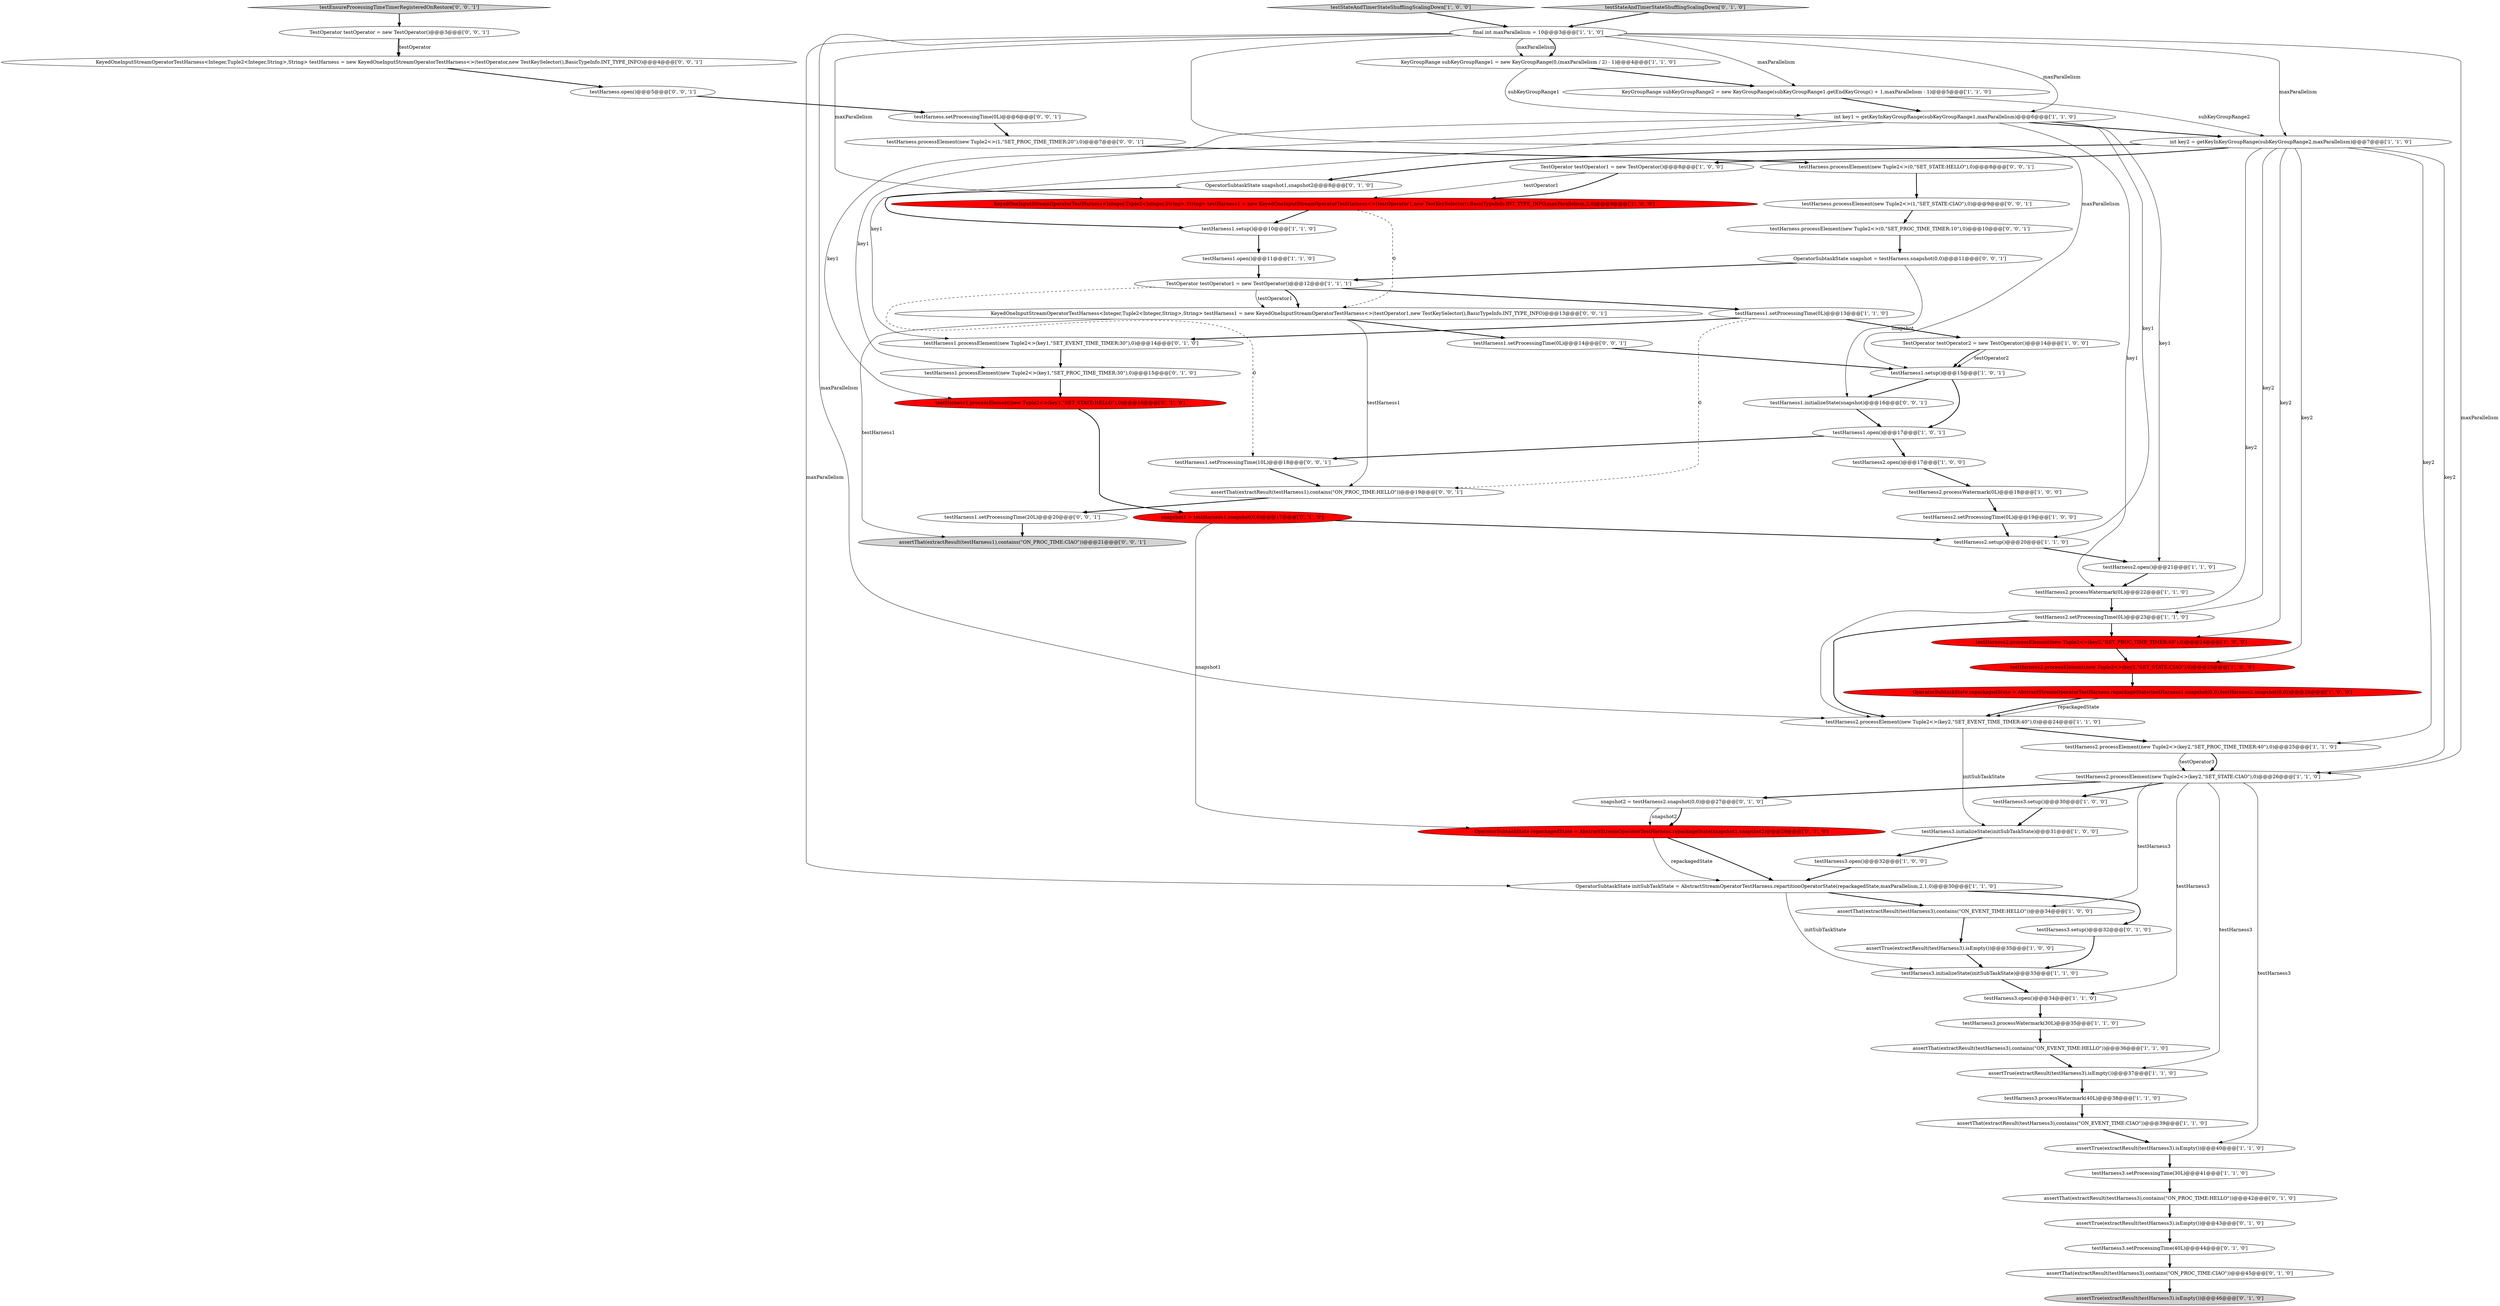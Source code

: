 digraph {
53 [style = filled, label = "testHarness1.processElement(new Tuple2<>(key1,\"SET_EVENT_TIME_TIMER:30\"),0)@@@14@@@['0', '1', '0']", fillcolor = white, shape = ellipse image = "AAA0AAABBB2BBB"];
67 [style = filled, label = "testEnsureProcessingTimeTimerRegisteredOnRestore['0', '0', '1']", fillcolor = lightgray, shape = diamond image = "AAA0AAABBB3BBB"];
27 [style = filled, label = "assertThat(extractResult(testHarness3),contains(\"ON_EVENT_TIME:CIAO\"))@@@39@@@['1', '1', '0']", fillcolor = white, shape = ellipse image = "AAA0AAABBB1BBB"];
50 [style = filled, label = "testHarness1.processElement(new Tuple2<>(key1,\"SET_STATE:HELLO\"),0)@@@16@@@['0', '1', '0']", fillcolor = red, shape = ellipse image = "AAA1AAABBB2BBB"];
71 [style = filled, label = "assertThat(extractResult(testHarness1),contains(\"ON_PROC_TIME:HELLO\"))@@@19@@@['0', '0', '1']", fillcolor = white, shape = ellipse image = "AAA0AAABBB3BBB"];
62 [style = filled, label = "testHarness.setProcessingTime(0L)@@@6@@@['0', '0', '1']", fillcolor = white, shape = ellipse image = "AAA0AAABBB3BBB"];
0 [style = filled, label = "testHarness2.processElement(new Tuple2<>(key2,\"SET_STATE:CIAO\"),0)@@@25@@@['1', '0', '0']", fillcolor = red, shape = ellipse image = "AAA1AAABBB1BBB"];
12 [style = filled, label = "assertTrue(extractResult(testHarness3).isEmpty())@@@40@@@['1', '1', '0']", fillcolor = white, shape = ellipse image = "AAA0AAABBB1BBB"];
28 [style = filled, label = "KeyGroupRange subKeyGroupRange1 = new KeyGroupRange(0,(maxParallelism / 2) - 1)@@@4@@@['1', '1', '0']", fillcolor = white, shape = ellipse image = "AAA0AAABBB1BBB"];
45 [style = filled, label = "assertTrue(extractResult(testHarness3).isEmpty())@@@46@@@['0', '1', '0']", fillcolor = lightgray, shape = ellipse image = "AAA0AAABBB2BBB"];
4 [style = filled, label = "testStateAndTimerStateShufflingScalingDown['1', '0', '0']", fillcolor = lightgray, shape = diamond image = "AAA0AAABBB1BBB"];
60 [style = filled, label = "testHarness1.initializeState(snapshot)@@@16@@@['0', '0', '1']", fillcolor = white, shape = ellipse image = "AAA0AAABBB3BBB"];
2 [style = filled, label = "assertTrue(extractResult(testHarness3).isEmpty())@@@37@@@['1', '1', '0']", fillcolor = white, shape = ellipse image = "AAA0AAABBB1BBB"];
8 [style = filled, label = "OperatorSubtaskState repackagedState = AbstractStreamOperatorTestHarness.repackageState(testHarness1.snapshot(0,0),testHarness2.snapshot(0,0))@@@26@@@['1', '0', '0']", fillcolor = red, shape = ellipse image = "AAA1AAABBB1BBB"];
22 [style = filled, label = "testHarness3.initializeState(initSubTaskState)@@@31@@@['1', '0', '0']", fillcolor = white, shape = ellipse image = "AAA0AAABBB1BBB"];
63 [style = filled, label = "testHarness.processElement(new Tuple2<>(0,\"SET_STATE:HELLO\"),0)@@@8@@@['0', '0', '1']", fillcolor = white, shape = ellipse image = "AAA0AAABBB3BBB"];
20 [style = filled, label = "testHarness1.setProcessingTime(0L)@@@13@@@['1', '1', '0']", fillcolor = white, shape = ellipse image = "AAA0AAABBB1BBB"];
32 [style = filled, label = "testHarness3.open()@@@34@@@['1', '1', '0']", fillcolor = white, shape = ellipse image = "AAA0AAABBB1BBB"];
68 [style = filled, label = "testHarness.processElement(new Tuple2<>(0,\"SET_PROC_TIME_TIMER:10\"),0)@@@10@@@['0', '0', '1']", fillcolor = white, shape = ellipse image = "AAA0AAABBB3BBB"];
5 [style = filled, label = "testHarness3.open()@@@32@@@['1', '0', '0']", fillcolor = white, shape = ellipse image = "AAA0AAABBB1BBB"];
42 [style = filled, label = "assertThat(extractResult(testHarness3),contains(\"ON_EVENT_TIME:HELLO\"))@@@34@@@['1', '0', '0']", fillcolor = white, shape = ellipse image = "AAA0AAABBB1BBB"];
33 [style = filled, label = "testHarness2.open()@@@17@@@['1', '0', '0']", fillcolor = white, shape = ellipse image = "AAA0AAABBB1BBB"];
23 [style = filled, label = "testHarness1.setup()@@@15@@@['1', '0', '1']", fillcolor = white, shape = ellipse image = "AAA0AAABBB1BBB"];
48 [style = filled, label = "snapshot1 = testHarness1.snapshot(0,0)@@@17@@@['0', '1', '0']", fillcolor = red, shape = ellipse image = "AAA1AAABBB2BBB"];
35 [style = filled, label = "testHarness3.setProcessingTime(30L)@@@41@@@['1', '1', '0']", fillcolor = white, shape = ellipse image = "AAA0AAABBB1BBB"];
24 [style = filled, label = "testHarness2.processElement(new Tuple2<>(key2,\"SET_STATE:CIAO\"),0)@@@26@@@['1', '1', '0']", fillcolor = white, shape = ellipse image = "AAA0AAABBB1BBB"];
19 [style = filled, label = "testHarness1.setup()@@@10@@@['1', '1', '0']", fillcolor = white, shape = ellipse image = "AAA0AAABBB1BBB"];
38 [style = filled, label = "testHarness2.processElement(new Tuple2<>(key2,\"SET_EVENT_TIME_TIMER:40\"),0)@@@24@@@['1', '1', '0']", fillcolor = white, shape = ellipse image = "AAA0AAABBB1BBB"];
54 [style = filled, label = "assertThat(extractResult(testHarness3),contains(\"ON_PROC_TIME:CIAO\"))@@@45@@@['0', '1', '0']", fillcolor = white, shape = ellipse image = "AAA0AAABBB2BBB"];
59 [style = filled, label = "OperatorSubtaskState snapshot = testHarness.snapshot(0,0)@@@11@@@['0', '0', '1']", fillcolor = white, shape = ellipse image = "AAA0AAABBB3BBB"];
56 [style = filled, label = "OperatorSubtaskState snapshot1,snapshot2@@@8@@@['0', '1', '0']", fillcolor = white, shape = ellipse image = "AAA0AAABBB2BBB"];
61 [style = filled, label = "TestOperator testOperator = new TestOperator()@@@3@@@['0', '0', '1']", fillcolor = white, shape = ellipse image = "AAA0AAABBB3BBB"];
57 [style = filled, label = "testHarness1.setProcessingTime(10L)@@@18@@@['0', '0', '1']", fillcolor = white, shape = ellipse image = "AAA0AAABBB3BBB"];
37 [style = filled, label = "TestOperator testOperator2 = new TestOperator()@@@14@@@['1', '0', '0']", fillcolor = white, shape = ellipse image = "AAA0AAABBB1BBB"];
65 [style = filled, label = "testHarness.open()@@@5@@@['0', '0', '1']", fillcolor = white, shape = ellipse image = "AAA0AAABBB3BBB"];
16 [style = filled, label = "int key2 = getKeyInKeyGroupRange(subKeyGroupRange2,maxParallelism)@@@7@@@['1', '1', '0']", fillcolor = white, shape = ellipse image = "AAA0AAABBB1BBB"];
7 [style = filled, label = "testHarness2.processElement(new Tuple2<>(key2,\"SET_PROC_TIME_TIMER:40\"),0)@@@24@@@['1', '0', '0']", fillcolor = red, shape = ellipse image = "AAA1AAABBB1BBB"];
52 [style = filled, label = "assertTrue(extractResult(testHarness3).isEmpty())@@@43@@@['0', '1', '0']", fillcolor = white, shape = ellipse image = "AAA0AAABBB2BBB"];
72 [style = filled, label = "testHarness1.setProcessingTime(20L)@@@20@@@['0', '0', '1']", fillcolor = white, shape = ellipse image = "AAA0AAABBB3BBB"];
41 [style = filled, label = "testHarness2.setup()@@@20@@@['1', '1', '0']", fillcolor = white, shape = ellipse image = "AAA0AAABBB1BBB"];
6 [style = filled, label = "int key1 = getKeyInKeyGroupRange(subKeyGroupRange1,maxParallelism)@@@6@@@['1', '1', '0']", fillcolor = white, shape = ellipse image = "AAA0AAABBB1BBB"];
14 [style = filled, label = "testHarness2.processWatermark(0L)@@@22@@@['1', '1', '0']", fillcolor = white, shape = ellipse image = "AAA0AAABBB1BBB"];
31 [style = filled, label = "final int maxParallelism = 10@@@3@@@['1', '1', '0']", fillcolor = white, shape = ellipse image = "AAA0AAABBB1BBB"];
39 [style = filled, label = "KeyGroupRange subKeyGroupRange2 = new KeyGroupRange(subKeyGroupRange1.getEndKeyGroup() + 1,maxParallelism - 1)@@@5@@@['1', '1', '0']", fillcolor = white, shape = ellipse image = "AAA0AAABBB1BBB"];
66 [style = filled, label = "testHarness.processElement(new Tuple2<>(1,\"SET_PROC_TIME_TIMER:20\"),0)@@@7@@@['0', '0', '1']", fillcolor = white, shape = ellipse image = "AAA0AAABBB3BBB"];
13 [style = filled, label = "testHarness2.processWatermark(0L)@@@18@@@['1', '0', '0']", fillcolor = white, shape = ellipse image = "AAA0AAABBB1BBB"];
46 [style = filled, label = "testHarness3.setup()@@@32@@@['0', '1', '0']", fillcolor = white, shape = ellipse image = "AAA0AAABBB2BBB"];
34 [style = filled, label = "TestOperator testOperator1 = new TestOperator()@@@8@@@['1', '0', '0']", fillcolor = white, shape = ellipse image = "AAA0AAABBB1BBB"];
70 [style = filled, label = "KeyedOneInputStreamOperatorTestHarness<Integer,Tuple2<Integer,String>,String> testHarness = new KeyedOneInputStreamOperatorTestHarness<>(testOperator,new TestKeySelector(),BasicTypeInfo.INT_TYPE_INFO)@@@4@@@['0', '0', '1']", fillcolor = white, shape = ellipse image = "AAA0AAABBB3BBB"];
26 [style = filled, label = "testHarness1.open()@@@11@@@['1', '1', '0']", fillcolor = white, shape = ellipse image = "AAA0AAABBB1BBB"];
36 [style = filled, label = "testHarness3.processWatermark(40L)@@@38@@@['1', '1', '0']", fillcolor = white, shape = ellipse image = "AAA0AAABBB1BBB"];
64 [style = filled, label = "KeyedOneInputStreamOperatorTestHarness<Integer,Tuple2<Integer,String>,String> testHarness1 = new KeyedOneInputStreamOperatorTestHarness<>(testOperator1,new TestKeySelector(),BasicTypeInfo.INT_TYPE_INFO)@@@13@@@['0', '0', '1']", fillcolor = white, shape = ellipse image = "AAA0AAABBB3BBB"];
15 [style = filled, label = "assertThat(extractResult(testHarness3),contains(\"ON_EVENT_TIME:HELLO\"))@@@36@@@['1', '1', '0']", fillcolor = white, shape = ellipse image = "AAA0AAABBB1BBB"];
17 [style = filled, label = "testHarness2.open()@@@21@@@['1', '1', '0']", fillcolor = white, shape = ellipse image = "AAA0AAABBB1BBB"];
10 [style = filled, label = "assertTrue(extractResult(testHarness3).isEmpty())@@@35@@@['1', '0', '0']", fillcolor = white, shape = ellipse image = "AAA0AAABBB1BBB"];
1 [style = filled, label = "testHarness3.processWatermark(30L)@@@35@@@['1', '1', '0']", fillcolor = white, shape = ellipse image = "AAA0AAABBB1BBB"];
69 [style = filled, label = "assertThat(extractResult(testHarness1),contains(\"ON_PROC_TIME:CIAO\"))@@@21@@@['0', '0', '1']", fillcolor = lightgray, shape = ellipse image = "AAA0AAABBB3BBB"];
73 [style = filled, label = "testHarness.processElement(new Tuple2<>(1,\"SET_STATE:CIAO\"),0)@@@9@@@['0', '0', '1']", fillcolor = white, shape = ellipse image = "AAA0AAABBB3BBB"];
55 [style = filled, label = "testHarness3.setProcessingTime(40L)@@@44@@@['0', '1', '0']", fillcolor = white, shape = ellipse image = "AAA0AAABBB2BBB"];
49 [style = filled, label = "testHarness1.processElement(new Tuple2<>(key1,\"SET_PROC_TIME_TIMER:30\"),0)@@@15@@@['0', '1', '0']", fillcolor = white, shape = ellipse image = "AAA0AAABBB2BBB"];
58 [style = filled, label = "testHarness1.setProcessingTime(0L)@@@14@@@['0', '0', '1']", fillcolor = white, shape = ellipse image = "AAA0AAABBB3BBB"];
43 [style = filled, label = "snapshot2 = testHarness2.snapshot(0,0)@@@27@@@['0', '1', '0']", fillcolor = white, shape = ellipse image = "AAA0AAABBB2BBB"];
51 [style = filled, label = "testStateAndTimerStateShufflingScalingDown['0', '1', '0']", fillcolor = lightgray, shape = diamond image = "AAA0AAABBB2BBB"];
44 [style = filled, label = "assertThat(extractResult(testHarness3),contains(\"ON_PROC_TIME:HELLO\"))@@@42@@@['0', '1', '0']", fillcolor = white, shape = ellipse image = "AAA0AAABBB2BBB"];
9 [style = filled, label = "testHarness3.setup()@@@30@@@['1', '0', '0']", fillcolor = white, shape = ellipse image = "AAA0AAABBB1BBB"];
11 [style = filled, label = "OperatorSubtaskState initSubTaskState = AbstractStreamOperatorTestHarness.repartitionOperatorState(repackagedState,maxParallelism,2,1,0)@@@30@@@['1', '1', '0']", fillcolor = white, shape = ellipse image = "AAA0AAABBB1BBB"];
40 [style = filled, label = "testHarness2.processElement(new Tuple2<>(key2,\"SET_PROC_TIME_TIMER:40\"),0)@@@25@@@['1', '1', '0']", fillcolor = white, shape = ellipse image = "AAA0AAABBB1BBB"];
21 [style = filled, label = "testHarness1.open()@@@17@@@['1', '0', '1']", fillcolor = white, shape = ellipse image = "AAA0AAABBB1BBB"];
25 [style = filled, label = "KeyedOneInputStreamOperatorTestHarness<Integer,Tuple2<Integer,String>,String> testHarness1 = new KeyedOneInputStreamOperatorTestHarness<>(testOperator1,new TestKeySelector(),BasicTypeInfo.INT_TYPE_INFO,maxParallelism,2,0)@@@9@@@['1', '0', '0']", fillcolor = red, shape = ellipse image = "AAA1AAABBB1BBB"];
47 [style = filled, label = "OperatorSubtaskState repackagedState = AbstractStreamOperatorTestHarness.repackageState(snapshot1,snapshot2)@@@29@@@['0', '1', '0']", fillcolor = red, shape = ellipse image = "AAA1AAABBB2BBB"];
3 [style = filled, label = "testHarness2.setProcessingTime(0L)@@@19@@@['1', '0', '0']", fillcolor = white, shape = ellipse image = "AAA0AAABBB1BBB"];
18 [style = filled, label = "TestOperator testOperator1 = new TestOperator()@@@12@@@['1', '1', '1']", fillcolor = white, shape = ellipse image = "AAA0AAABBB1BBB"];
29 [style = filled, label = "testHarness3.initializeState(initSubTaskState)@@@33@@@['1', '1', '0']", fillcolor = white, shape = ellipse image = "AAA0AAABBB1BBB"];
30 [style = filled, label = "testHarness2.setProcessingTime(0L)@@@23@@@['1', '1', '0']", fillcolor = white, shape = ellipse image = "AAA0AAABBB1BBB"];
31->28 [style = solid, label="maxParallelism"];
59->60 [style = solid, label="snapshot"];
18->64 [style = bold, label=""];
6->53 [style = solid, label="key1"];
64->69 [style = solid, label="testHarness1"];
70->65 [style = bold, label=""];
65->62 [style = bold, label=""];
18->57 [style = dashed, label="0"];
39->6 [style = bold, label=""];
31->6 [style = solid, label="maxParallelism"];
11->46 [style = bold, label=""];
52->55 [style = bold, label=""];
24->43 [style = bold, label=""];
47->11 [style = bold, label=""];
63->73 [style = bold, label=""];
20->71 [style = dashed, label="0"];
17->14 [style = bold, label=""];
2->36 [style = bold, label=""];
25->19 [style = bold, label=""];
20->37 [style = bold, label=""];
0->8 [style = bold, label=""];
43->47 [style = solid, label="snapshot2"];
40->24 [style = bold, label=""];
31->38 [style = solid, label="maxParallelism"];
18->64 [style = solid, label="testOperator1"];
66->63 [style = bold, label=""];
6->50 [style = solid, label="key1"];
48->41 [style = bold, label=""];
16->24 [style = solid, label="key2"];
14->30 [style = bold, label=""];
27->12 [style = bold, label=""];
24->2 [style = solid, label="testHarness3"];
35->44 [style = bold, label=""];
31->25 [style = solid, label="maxParallelism"];
16->56 [style = bold, label=""];
60->21 [style = bold, label=""];
16->34 [style = bold, label=""];
47->11 [style = solid, label="repackagedState"];
28->6 [style = solid, label="subKeyGroupRange1"];
7->0 [style = bold, label=""];
57->71 [style = bold, label=""];
12->35 [style = bold, label=""];
33->13 [style = bold, label=""];
22->5 [style = bold, label=""];
8->38 [style = bold, label=""];
67->61 [style = bold, label=""];
37->23 [style = solid, label="testOperator2"];
16->7 [style = solid, label="key2"];
18->20 [style = bold, label=""];
8->38 [style = solid, label="repackagedState"];
43->47 [style = bold, label=""];
19->26 [style = bold, label=""];
30->7 [style = bold, label=""];
29->32 [style = bold, label=""];
6->14 [style = solid, label="key1"];
59->18 [style = bold, label=""];
40->24 [style = solid, label="testOperator3"];
5->11 [style = bold, label=""];
31->28 [style = bold, label=""];
61->70 [style = bold, label=""];
6->17 [style = solid, label="key1"];
11->29 [style = solid, label="initSubTaskState"];
9->22 [style = bold, label=""];
72->69 [style = bold, label=""];
48->47 [style = solid, label="snapshot1"];
21->57 [style = bold, label=""];
28->39 [style = bold, label=""];
31->24 [style = solid, label="maxParallelism"];
16->40 [style = solid, label="key2"];
50->48 [style = bold, label=""];
62->66 [style = bold, label=""];
49->50 [style = bold, label=""];
46->29 [style = bold, label=""];
64->71 [style = solid, label="testHarness1"];
71->72 [style = bold, label=""];
38->22 [style = solid, label="initSubTaskState"];
4->31 [style = bold, label=""];
39->16 [style = solid, label="subKeyGroupRange2"];
6->41 [style = solid, label="key1"];
58->23 [style = bold, label=""];
31->23 [style = solid, label="maxParallelism"];
3->41 [style = bold, label=""];
32->1 [style = bold, label=""];
38->40 [style = bold, label=""];
64->58 [style = bold, label=""];
24->9 [style = bold, label=""];
34->25 [style = solid, label="testOperator1"];
16->0 [style = solid, label="key2"];
54->45 [style = bold, label=""];
30->38 [style = bold, label=""];
15->2 [style = bold, label=""];
24->32 [style = solid, label="testHarness3"];
34->25 [style = bold, label=""];
25->64 [style = dashed, label="0"];
1->15 [style = bold, label=""];
21->33 [style = bold, label=""];
16->30 [style = solid, label="key2"];
6->49 [style = solid, label="key1"];
16->38 [style = solid, label="key2"];
11->42 [style = bold, label=""];
20->53 [style = bold, label=""];
37->23 [style = bold, label=""];
23->60 [style = bold, label=""];
53->49 [style = bold, label=""];
24->42 [style = solid, label="testHarness3"];
31->16 [style = solid, label="maxParallelism"];
41->17 [style = bold, label=""];
36->27 [style = bold, label=""];
13->3 [style = bold, label=""];
23->21 [style = bold, label=""];
10->29 [style = bold, label=""];
6->16 [style = bold, label=""];
42->10 [style = bold, label=""];
31->39 [style = solid, label="maxParallelism"];
44->52 [style = bold, label=""];
68->59 [style = bold, label=""];
56->19 [style = bold, label=""];
61->70 [style = solid, label="testOperator"];
73->68 [style = bold, label=""];
51->31 [style = bold, label=""];
55->54 [style = bold, label=""];
31->11 [style = solid, label="maxParallelism"];
24->12 [style = solid, label="testHarness3"];
26->18 [style = bold, label=""];
}
